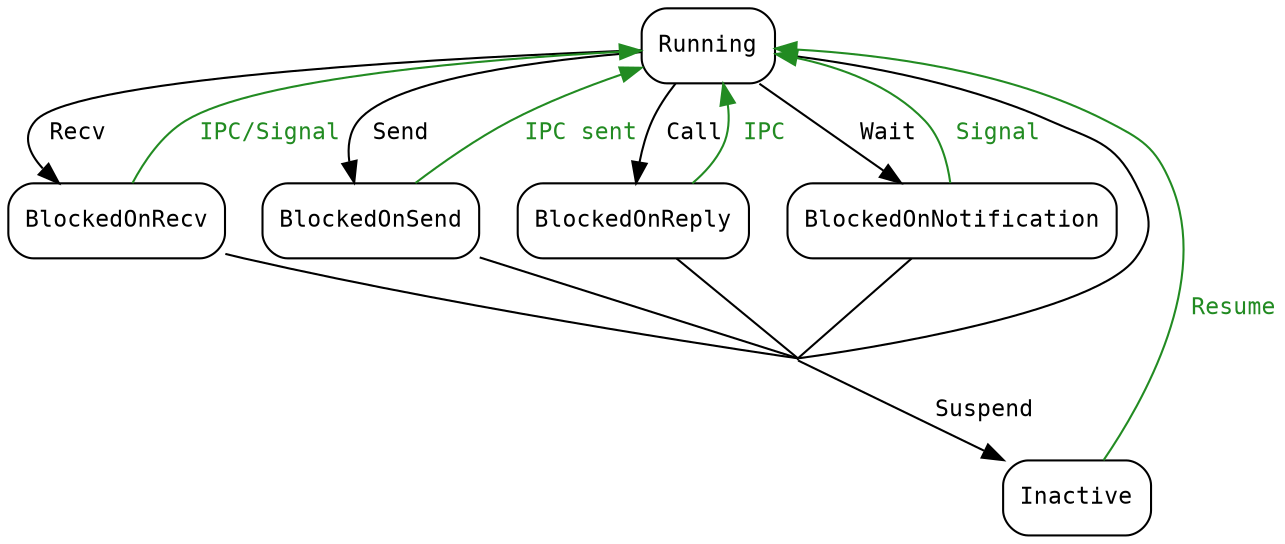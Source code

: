digraph {
    ratio = "compress"
    node [fontsize=11,style=rounded,fontname="inconsolata"]
    edge [fontsize=11,fontname="inconsolata"]
    //actual nodes
    Running [shape=box]
    BlockedOnRecv [shape=box]
    BlockedOnSend [shape=box]
    BlockedOnReply [shape=box]
    BlockedOnNotification [shape=box]
    Inactive [shape=box]
    Invisible [shape=point,height=0]
    
    Running -> BlockedOnRecv[label=" Recv"];
    Running -> BlockedOnSend[label=" Send"];
    Running -> BlockedOnReply[label=" Call"];
    Running -> BlockedOnNotification[label=" Wait"];
    BlockedOnRecv     -> Running[label=" IPC/Signal",color="forestgreen",fontcolor="forestgreen"]
    BlockedOnSend     -> Running[label=" IPC sent",color="forestgreen",fontcolor="forestgreen"]
    BlockedOnReply     -> Running[label=" IPC",color="forestgreen",fontcolor="forestgreen"]
    BlockedOnNotification     -> Running[label=" Signal",color="forestgreen",fontcolor="forestgreen"]
    Inactive -> Running[label=" Resume",color="forestgreen",fontcolor="forestgreen"];
    Running -> Invisible[dir = none];
    BlockedOnRecv     -> Invisible[dir = none];
    BlockedOnSend     -> Invisible[dir = none];
    BlockedOnReply     -> Invisible[dir = none];
    BlockedOnNotification     -> Invisible[dir = none];
//    Invisible [shape=dot];
    Invisible -> Inactive [label=" Suspend"];
    
}

